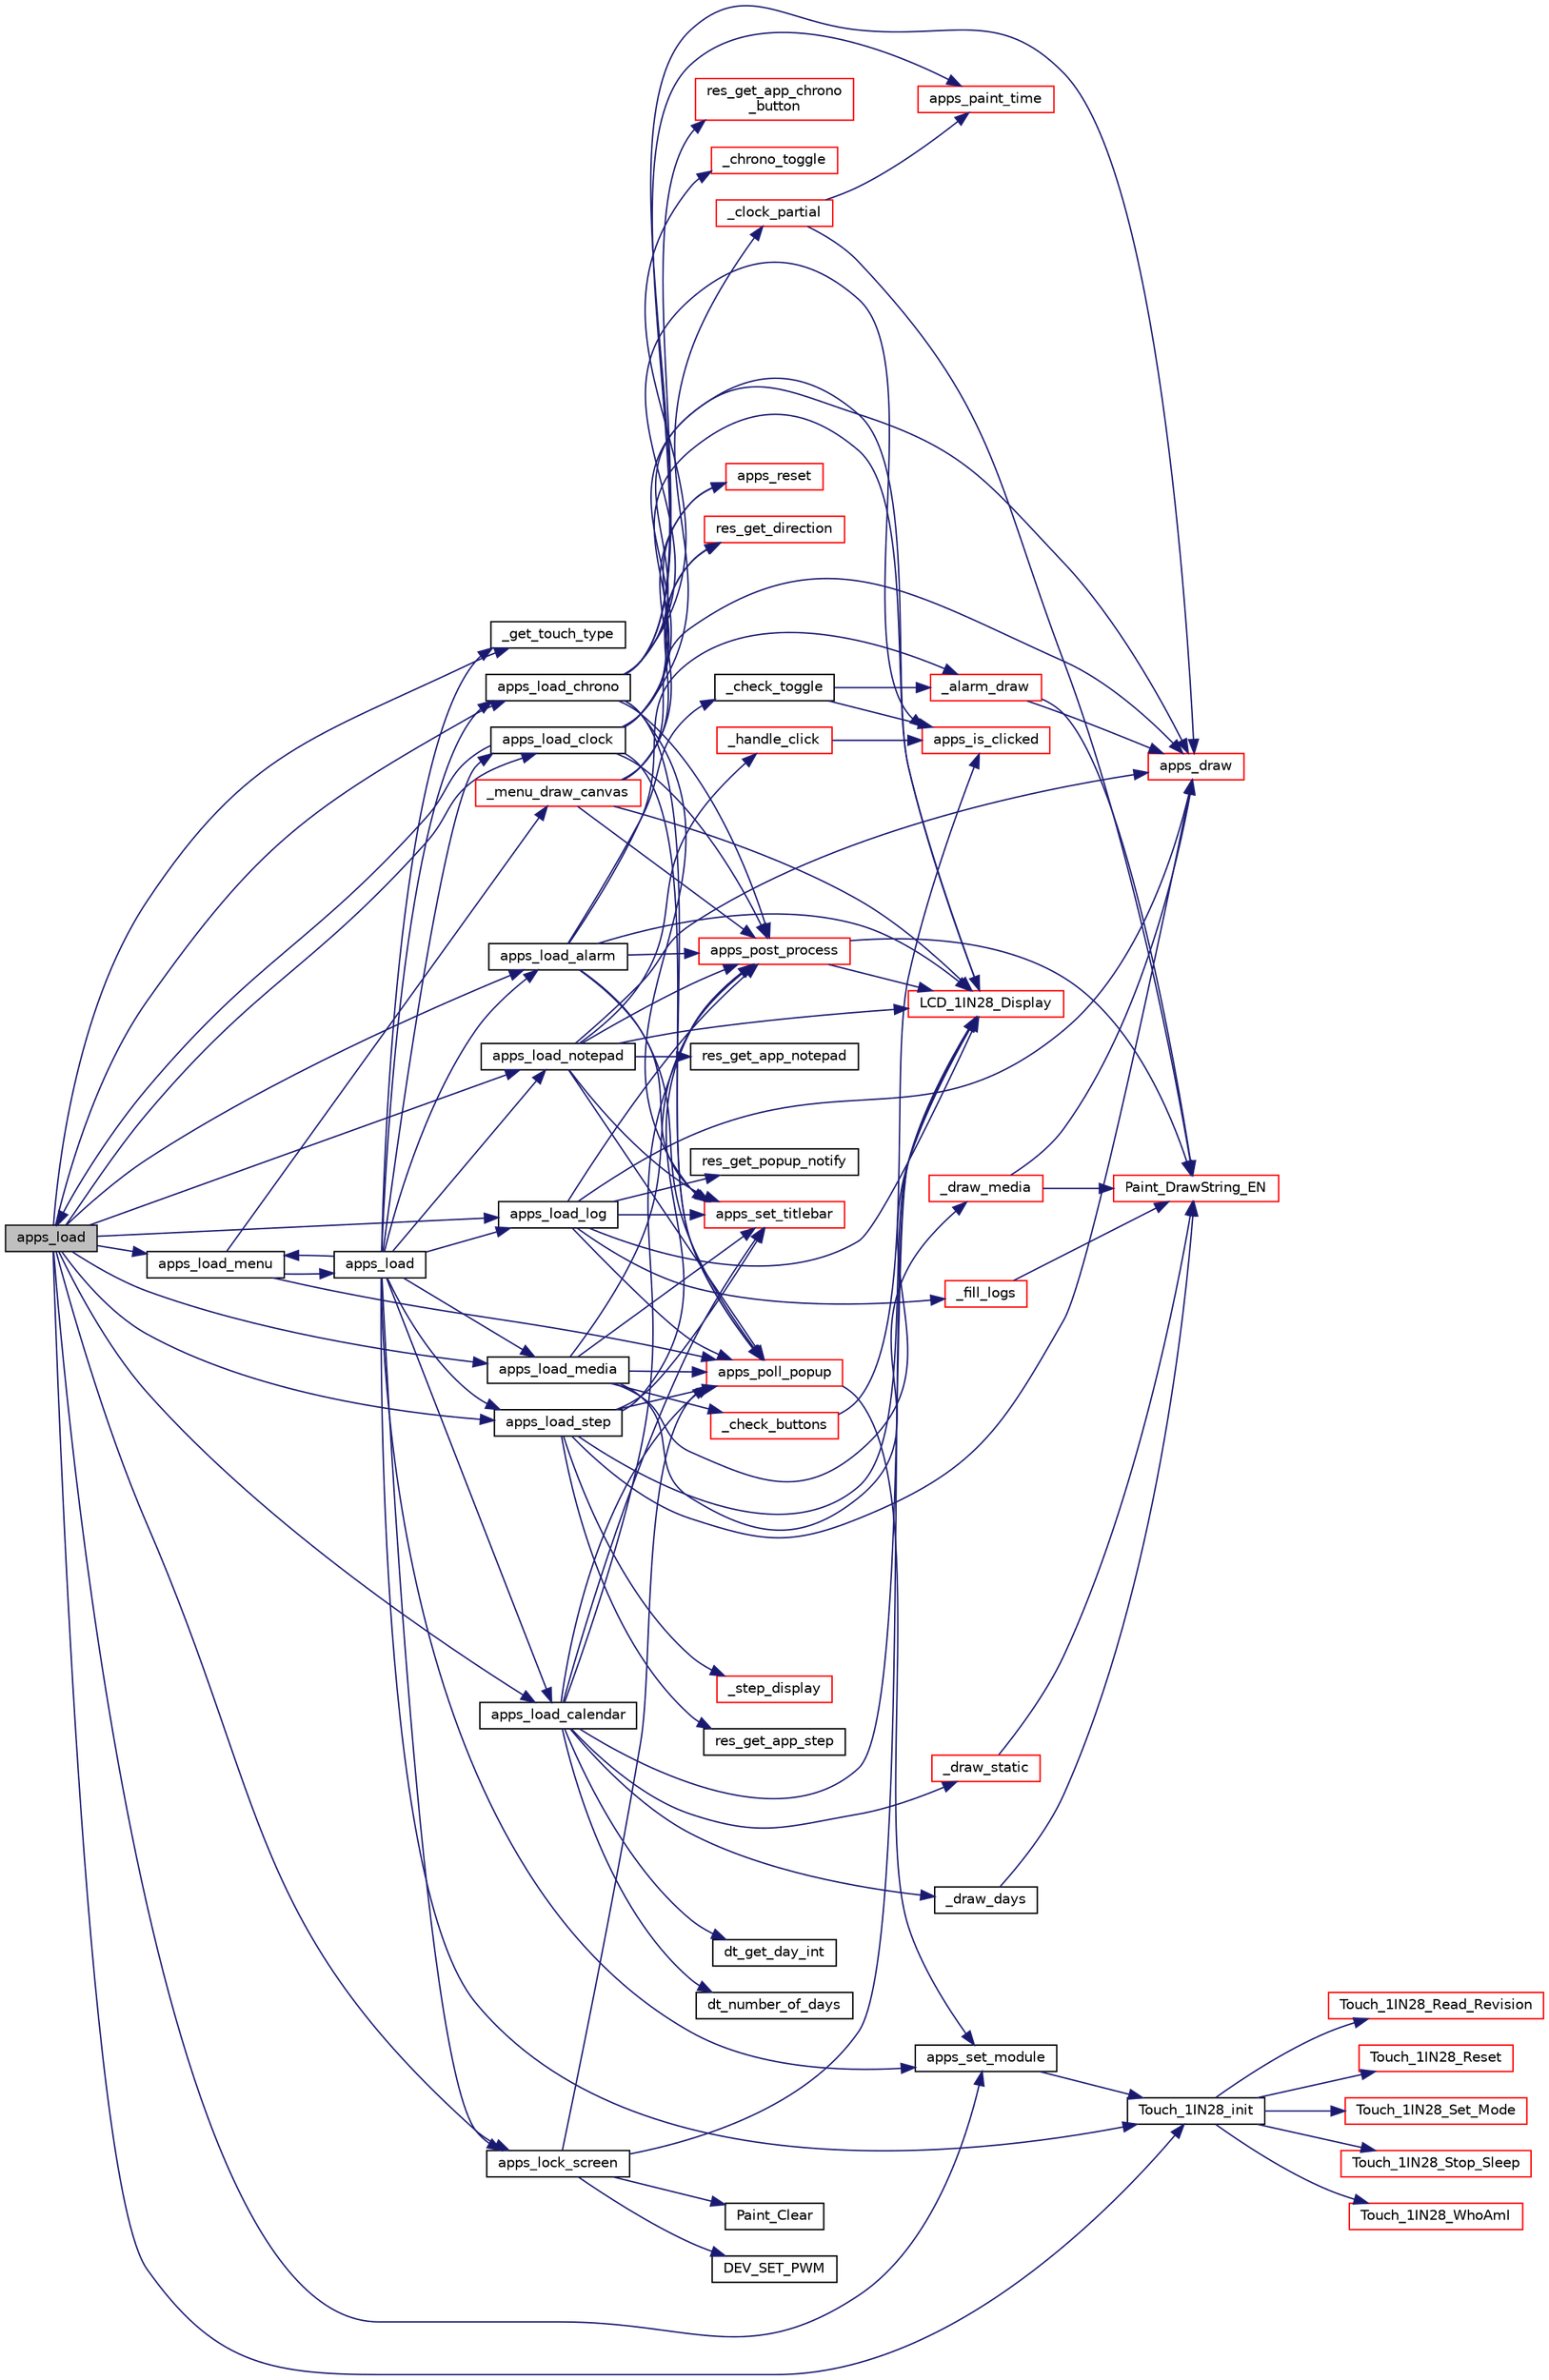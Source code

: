 digraph "apps_load"
{
 // LATEX_PDF_SIZE
  bgcolor="transparent";
  edge [fontname="Helvetica",fontsize="10",labelfontname="Helvetica",labelfontsize="10"];
  node [fontname="Helvetica",fontsize="10",shape=record];
  rankdir="LR";
  Node1 [label="apps_load",height=0.2,width=0.4,color="black", fillcolor="grey75", style="filled", fontcolor="black",tooltip=" "];
  Node1 -> Node2 [color="midnightblue",fontsize="10",style="solid",fontname="Helvetica"];
  Node2 [label="_get_touch_type",height=0.2,width=0.4,color="black",URL="$wp__apps_2src_2menu_8c.html#a2db5c993091ad870b033d7ec40579386",tooltip=" "];
  Node1 -> Node3 [color="midnightblue",fontsize="10",style="solid",fontname="Helvetica"];
  Node3 [label="apps_load_alarm",height=0.2,width=0.4,color="black",URL="$wp__apps_2src_2menu_8c.html#af9a78992896684684f382836c8b93f58",tooltip=" "];
  Node3 -> Node4 [color="midnightblue",fontsize="10",style="solid",fontname="Helvetica"];
  Node4 [label="_alarm_draw",height=0.2,width=0.4,color="red",URL="$wp__apps_2src_2alarm_8c.html#aa68c4c768a30fa6f4f3a20081fdc68fa",tooltip=" "];
  Node4 -> Node5 [color="midnightblue",fontsize="10",style="solid",fontname="Helvetica"];
  Node5 [label="apps_draw",height=0.2,width=0.4,color="red",URL="$apps_8h.html#a7a95cc0c9891f8f50a4ce8ff57820f0a",tooltip=" "];
  Node4 -> Node8 [color="midnightblue",fontsize="10",style="solid",fontname="Helvetica"];
  Node8 [label="Paint_DrawString_EN",height=0.2,width=0.4,color="red",URL="$GUI__Paint_8c.html#aa9154b1fb7a40d79798eccbc51761925",tooltip="function: Display the string parameter: Xstart ：X coordinate Ystart ：Y coordinate pString ：The first ..."];
  Node3 -> Node12 [color="midnightblue",fontsize="10",style="solid",fontname="Helvetica"];
  Node12 [label="_check_toggle",height=0.2,width=0.4,color="black",URL="$wp__apps_2src_2alarm_8c.html#ad452292554306cf646fff12c725782b2",tooltip=" "];
  Node12 -> Node4 [color="midnightblue",fontsize="10",style="solid",fontname="Helvetica"];
  Node12 -> Node13 [color="midnightblue",fontsize="10",style="solid",fontname="Helvetica"];
  Node13 [label="apps_is_clicked",height=0.2,width=0.4,color="red",URL="$apps_8h.html#a1abcbacc22cadcf3a2b3440c226db607",tooltip="Returns whether the selected area has been clicked @x_start - starting position x @y_start - starting..."];
  Node3 -> Node15 [color="midnightblue",fontsize="10",style="solid",fontname="Helvetica"];
  Node15 [label="apps_poll_popup",height=0.2,width=0.4,color="red",URL="$apps_8h.html#ac7a73b284d976fb2cad1ef6a2c7a55c0",tooltip="Checks for new pop-up events."];
  Node15 -> Node22 [color="midnightblue",fontsize="10",style="solid",fontname="Helvetica"];
  Node22 [label="apps_set_module",height=0.2,width=0.4,color="black",URL="$apps_8h.html#aa913f70e04a02a5dfa81c8c91250d510",tooltip="Initializes the given module @screen_type - Type of the screen, if there is @popup_type - Type of the..."];
  Node22 -> Node23 [color="midnightblue",fontsize="10",style="solid",fontname="Helvetica"];
  Node23 [label="Touch_1IN28_init",height=0.2,width=0.4,color="black",URL="$Touch__1in28_8c.html#ae5ed301b9ca70a465a6c93d4c416fff2",tooltip="function : screen initialization 屏幕初始化 parameter:"];
  Node23 -> Node24 [color="midnightblue",fontsize="10",style="solid",fontname="Helvetica"];
  Node24 [label="Touch_1IN28_Read_Revision",height=0.2,width=0.4,color="red",URL="$Touch__1in28_8c.html#a39d6870264c2cdb37d9d1e1eac5b62ed",tooltip="function : Read software version number 读取软件版本号 parameter:"];
  Node23 -> Node26 [color="midnightblue",fontsize="10",style="solid",fontname="Helvetica"];
  Node26 [label="Touch_1IN28_Reset",height=0.2,width=0.4,color="red",URL="$Touch__1in28_8c.html#aaf34bd412ddc76154908a7f6dd43f384",tooltip="function : reset touch 复位触摸 parameter:"];
  Node23 -> Node29 [color="midnightblue",fontsize="10",style="solid",fontname="Helvetica"];
  Node29 [label="Touch_1IN28_Set_Mode",height=0.2,width=0.4,color="red",URL="$Touch__1in28_8c.html#a4451bf226143a654058b0b9831485829",tooltip="function : Set touch mode 设置触摸模式 parameter:   mode = 0 gestures mode mode = 1 point mode mode = 2 mix..."];
  Node23 -> Node31 [color="midnightblue",fontsize="10",style="solid",fontname="Helvetica"];
  Node31 [label="Touch_1IN28_Stop_Sleep",height=0.2,width=0.4,color="red",URL="$Touch__1in28_8c.html#a05931da08d4d9567eb7b2b193143ff45",tooltip="function : exit sleep mode 退出休眠模式 parameter:"];
  Node23 -> Node32 [color="midnightblue",fontsize="10",style="solid",fontname="Helvetica"];
  Node32 [label="Touch_1IN28_WhoAmI",height=0.2,width=0.4,color="red",URL="$Touch__1in28_8c.html#ae09de88d450a31f365cfd38729a9a9be",tooltip="| File : Touch_1IN28.c | Author : Waveshare team | Function : Hardware underlying interface | Info : ..."];
  Node3 -> Node33 [color="midnightblue",fontsize="10",style="solid",fontname="Helvetica"];
  Node33 [label="apps_post_process",height=0.2,width=0.4,color="red",URL="$apps_8h.html#a329ee8032f9cc7781b49495819051695",tooltip="Retrieves the status from various sources and draws to the buffer @is_cb - Whether this function is c..."];
  Node33 -> Node35 [color="midnightblue",fontsize="10",style="solid",fontname="Helvetica"];
  Node35 [label="LCD_1IN28_Display",height=0.2,width=0.4,color="red",URL="$LCD__1in28_8c.html#a620a570daf64d54494b768ac4707392c",tooltip="function : Sends the image buffer in RAM to displays parameter:"];
  Node33 -> Node8 [color="midnightblue",fontsize="10",style="solid",fontname="Helvetica"];
  Node3 -> Node42 [color="midnightblue",fontsize="10",style="solid",fontname="Helvetica"];
  Node42 [label="apps_set_titlebar",height=0.2,width=0.4,color="red",URL="$apps_8h.html#ae0e0b39421fea8ca700d22ca1a2a3eeb",tooltip=" "];
  Node3 -> Node35 [color="midnightblue",fontsize="10",style="solid",fontname="Helvetica"];
  Node1 -> Node64 [color="midnightblue",fontsize="10",style="solid",fontname="Helvetica"];
  Node64 [label="apps_load_calendar",height=0.2,width=0.4,color="black",URL="$wp__apps_2src_2menu_8c.html#a0e4523a396a7aba4a279873c92c333ff",tooltip=" "];
  Node64 -> Node65 [color="midnightblue",fontsize="10",style="solid",fontname="Helvetica"];
  Node65 [label="_draw_days",height=0.2,width=0.4,color="black",URL="$calendar_8c.html#ab63ab2f4e3763ba811de66ccfab7f55c",tooltip=" "];
  Node65 -> Node8 [color="midnightblue",fontsize="10",style="solid",fontname="Helvetica"];
  Node64 -> Node66 [color="midnightblue",fontsize="10",style="solid",fontname="Helvetica"];
  Node66 [label="_draw_static",height=0.2,width=0.4,color="red",URL="$calendar_8c.html#a3160c3c96db4de3d2452e16d3a566a9f",tooltip=" "];
  Node66 -> Node8 [color="midnightblue",fontsize="10",style="solid",fontname="Helvetica"];
  Node64 -> Node15 [color="midnightblue",fontsize="10",style="solid",fontname="Helvetica"];
  Node64 -> Node33 [color="midnightblue",fontsize="10",style="solid",fontname="Helvetica"];
  Node64 -> Node42 [color="midnightblue",fontsize="10",style="solid",fontname="Helvetica"];
  Node64 -> Node67 [color="midnightblue",fontsize="10",style="solid",fontname="Helvetica"];
  Node67 [label="dt_get_day_int",height=0.2,width=0.4,color="black",URL="$dates_8c.html#a93aab74711b7f6e861569b7b52af4ea7",tooltip=" "];
  Node64 -> Node68 [color="midnightblue",fontsize="10",style="solid",fontname="Helvetica"];
  Node68 [label="dt_number_of_days",height=0.2,width=0.4,color="black",URL="$dates_8c.html#a92c48b6464151256a09f8807efcf7bea",tooltip=" "];
  Node64 -> Node35 [color="midnightblue",fontsize="10",style="solid",fontname="Helvetica"];
  Node1 -> Node69 [color="midnightblue",fontsize="10",style="solid",fontname="Helvetica"];
  Node69 [label="apps_load_chrono",height=0.2,width=0.4,color="black",URL="$wp__apps_2src_2menu_8c.html#a836c2fc6f4b962a0ff50543b7012ff30",tooltip=" "];
  Node69 -> Node70 [color="midnightblue",fontsize="10",style="solid",fontname="Helvetica"];
  Node70 [label="_chrono_toggle",height=0.2,width=0.4,color="red",URL="$chrono_8c.html#a489227bd2e5415268ecbfe30062b3093",tooltip="Starts/cancels a Stopwatch _scr_chrono_cb event which periodically updates the timer."];
  Node69 -> Node5 [color="midnightblue",fontsize="10",style="solid",fontname="Helvetica"];
  Node69 -> Node13 [color="midnightblue",fontsize="10",style="solid",fontname="Helvetica"];
  Node69 -> Node20 [color="midnightblue",fontsize="10",style="solid",fontname="Helvetica"];
  Node20 [label="apps_paint_time",height=0.2,width=0.4,color="red",URL="$apps_8h.html#aeb9a5f1ad6e54e82e33d46e47f9403e5",tooltip="UI Utilities."];
  Node69 -> Node15 [color="midnightblue",fontsize="10",style="solid",fontname="Helvetica"];
  Node69 -> Node33 [color="midnightblue",fontsize="10",style="solid",fontname="Helvetica"];
  Node69 -> Node42 [color="midnightblue",fontsize="10",style="solid",fontname="Helvetica"];
  Node69 -> Node35 [color="midnightblue",fontsize="10",style="solid",fontname="Helvetica"];
  Node69 -> Node72 [color="midnightblue",fontsize="10",style="solid",fontname="Helvetica"];
  Node72 [label="res_get_app_chrono\l_button",height=0.2,width=0.4,color="red",URL="$resources_8h.html#a48a24cacd57b8d491b572338253ea85b",tooltip=" "];
  Node1 -> Node73 [color="midnightblue",fontsize="10",style="solid",fontname="Helvetica"];
  Node73 [label="apps_load_clock",height=0.2,width=0.4,color="black",URL="$wp__apps_2src_2menu_8c.html#aa0b6187011c0d0a9eec869fe68a10540",tooltip=" "];
  Node73 -> Node74 [color="midnightblue",fontsize="10",style="solid",fontname="Helvetica"];
  Node74 [label="_clock_partial",height=0.2,width=0.4,color="red",URL="$clock_8c.html#ac0a0b43b98ceb343499e46fd614016c0",tooltip=" "];
  Node74 -> Node20 [color="midnightblue",fontsize="10",style="solid",fontname="Helvetica"];
  Node74 -> Node8 [color="midnightblue",fontsize="10",style="solid",fontname="Helvetica"];
  Node73 -> Node5 [color="midnightblue",fontsize="10",style="solid",fontname="Helvetica"];
  Node73 -> Node1 [color="midnightblue",fontsize="10",style="solid",fontname="Helvetica"];
  Node73 -> Node15 [color="midnightblue",fontsize="10",style="solid",fontname="Helvetica"];
  Node73 -> Node33 [color="midnightblue",fontsize="10",style="solid",fontname="Helvetica"];
  Node73 -> Node76 [color="midnightblue",fontsize="10",style="solid",fontname="Helvetica"];
  Node76 [label="apps_reset",height=0.2,width=0.4,color="red",URL="$apps_8h.html#a943f1471b13bd65becbf3af2c02c4a82",tooltip=" "];
  Node73 -> Node35 [color="midnightblue",fontsize="10",style="solid",fontname="Helvetica"];
  Node73 -> Node77 [color="midnightblue",fontsize="10",style="solid",fontname="Helvetica"];
  Node77 [label="res_get_direction",height=0.2,width=0.4,color="red",URL="$resources_8h.html#a95003dd98836fc5519af367c1cf611ee",tooltip=" "];
  Node1 -> Node78 [color="midnightblue",fontsize="10",style="solid",fontname="Helvetica"];
  Node78 [label="apps_load_log",height=0.2,width=0.4,color="black",URL="$wp__apps_2src_2menu_8c.html#a38dc48ad493a397ffc5b63fc742026ae",tooltip=" "];
  Node78 -> Node79 [color="midnightblue",fontsize="10",style="solid",fontname="Helvetica"];
  Node79 [label="_fill_logs",height=0.2,width=0.4,color="red",URL="$debugger_8c.html#a85f351bda992df619517f9706d8bc662",tooltip=" "];
  Node79 -> Node8 [color="midnightblue",fontsize="10",style="solid",fontname="Helvetica"];
  Node78 -> Node5 [color="midnightblue",fontsize="10",style="solid",fontname="Helvetica"];
  Node78 -> Node15 [color="midnightblue",fontsize="10",style="solid",fontname="Helvetica"];
  Node78 -> Node33 [color="midnightblue",fontsize="10",style="solid",fontname="Helvetica"];
  Node78 -> Node42 [color="midnightblue",fontsize="10",style="solid",fontname="Helvetica"];
  Node78 -> Node35 [color="midnightblue",fontsize="10",style="solid",fontname="Helvetica"];
  Node78 -> Node61 [color="midnightblue",fontsize="10",style="solid",fontname="Helvetica"];
  Node61 [label="res_get_popup_notify",height=0.2,width=0.4,color="black",URL="$resources_8h.html#a2db2d5009288e921cfbec3541fca5fad",tooltip=" "];
  Node1 -> Node80 [color="midnightblue",fontsize="10",style="solid",fontname="Helvetica"];
  Node80 [label="apps_load_media",height=0.2,width=0.4,color="black",URL="$wp__apps_2src_2menu_8c.html#a5c930918739e279079ec0940e36e8588",tooltip=" "];
  Node80 -> Node81 [color="midnightblue",fontsize="10",style="solid",fontname="Helvetica"];
  Node81 [label="_check_buttons",height=0.2,width=0.4,color="red",URL="$wp__apps_2src_2media_8c.html#a6843f703ac558843b4a9294fb5428098",tooltip=" "];
  Node81 -> Node13 [color="midnightblue",fontsize="10",style="solid",fontname="Helvetica"];
  Node80 -> Node82 [color="midnightblue",fontsize="10",style="solid",fontname="Helvetica"];
  Node82 [label="_draw_media",height=0.2,width=0.4,color="red",URL="$wp__apps_2src_2media_8c.html#a36b39738d5920de4a17c4199bcb1a69d",tooltip=" "];
  Node82 -> Node5 [color="midnightblue",fontsize="10",style="solid",fontname="Helvetica"];
  Node82 -> Node8 [color="midnightblue",fontsize="10",style="solid",fontname="Helvetica"];
  Node80 -> Node15 [color="midnightblue",fontsize="10",style="solid",fontname="Helvetica"];
  Node80 -> Node33 [color="midnightblue",fontsize="10",style="solid",fontname="Helvetica"];
  Node80 -> Node42 [color="midnightblue",fontsize="10",style="solid",fontname="Helvetica"];
  Node80 -> Node35 [color="midnightblue",fontsize="10",style="solid",fontname="Helvetica"];
  Node1 -> Node84 [color="midnightblue",fontsize="10",style="solid",fontname="Helvetica"];
  Node84 [label="apps_load_menu",height=0.2,width=0.4,color="black",URL="$wp__apps_2src_2menu_8c.html#a058122d9c223c326e715a51692d922be",tooltip=" "];
  Node84 -> Node85 [color="midnightblue",fontsize="10",style="solid",fontname="Helvetica"];
  Node85 [label="_menu_draw_canvas",height=0.2,width=0.4,color="red",URL="$wp__apps_2src_2menu_8c.html#ad4749728da9d6d025a599813f7c38a6a",tooltip=" "];
  Node85 -> Node5 [color="midnightblue",fontsize="10",style="solid",fontname="Helvetica"];
  Node85 -> Node33 [color="midnightblue",fontsize="10",style="solid",fontname="Helvetica"];
  Node85 -> Node76 [color="midnightblue",fontsize="10",style="solid",fontname="Helvetica"];
  Node85 -> Node35 [color="midnightblue",fontsize="10",style="solid",fontname="Helvetica"];
  Node85 -> Node77 [color="midnightblue",fontsize="10",style="solid",fontname="Helvetica"];
  Node84 -> Node87 [color="midnightblue",fontsize="10",style="solid",fontname="Helvetica"];
  Node87 [label="apps_load",height=0.2,width=0.4,color="black",URL="$wp__apps_2src_2menu_8c.html#aa284481cc7f5081845858da0d94b6d51",tooltip=" "];
  Node87 -> Node2 [color="midnightblue",fontsize="10",style="solid",fontname="Helvetica"];
  Node87 -> Node3 [color="midnightblue",fontsize="10",style="solid",fontname="Helvetica"];
  Node87 -> Node64 [color="midnightblue",fontsize="10",style="solid",fontname="Helvetica"];
  Node87 -> Node69 [color="midnightblue",fontsize="10",style="solid",fontname="Helvetica"];
  Node87 -> Node73 [color="midnightblue",fontsize="10",style="solid",fontname="Helvetica"];
  Node87 -> Node78 [color="midnightblue",fontsize="10",style="solid",fontname="Helvetica"];
  Node87 -> Node80 [color="midnightblue",fontsize="10",style="solid",fontname="Helvetica"];
  Node87 -> Node84 [color="midnightblue",fontsize="10",style="solid",fontname="Helvetica"];
  Node87 -> Node88 [color="midnightblue",fontsize="10",style="solid",fontname="Helvetica"];
  Node88 [label="apps_load_notepad",height=0.2,width=0.4,color="black",URL="$wp__apps_2src_2menu_8c.html#a54c1ec8891963e60e3716e6728f61291",tooltip=" "];
  Node88 -> Node89 [color="midnightblue",fontsize="10",style="solid",fontname="Helvetica"];
  Node89 [label="_handle_click",height=0.2,width=0.4,color="red",URL="$wp__apps_2src_2notepad_8c.html#a4187598ad66d13341bf4fb7764ba6d69",tooltip=" "];
  Node89 -> Node13 [color="midnightblue",fontsize="10",style="solid",fontname="Helvetica"];
  Node88 -> Node5 [color="midnightblue",fontsize="10",style="solid",fontname="Helvetica"];
  Node88 -> Node15 [color="midnightblue",fontsize="10",style="solid",fontname="Helvetica"];
  Node88 -> Node33 [color="midnightblue",fontsize="10",style="solid",fontname="Helvetica"];
  Node88 -> Node42 [color="midnightblue",fontsize="10",style="solid",fontname="Helvetica"];
  Node88 -> Node35 [color="midnightblue",fontsize="10",style="solid",fontname="Helvetica"];
  Node88 -> Node92 [color="midnightblue",fontsize="10",style="solid",fontname="Helvetica"];
  Node92 [label="res_get_app_notepad",height=0.2,width=0.4,color="black",URL="$resources_8h.html#a9cae4d01241ae5583b3f9483d9da5306",tooltip=" "];
  Node87 -> Node93 [color="midnightblue",fontsize="10",style="solid",fontname="Helvetica"];
  Node93 [label="apps_load_step",height=0.2,width=0.4,color="black",URL="$wp__apps_2src_2menu_8c.html#af9beef752a3bd847ce74e5d318525f9f",tooltip=" "];
  Node93 -> Node94 [color="midnightblue",fontsize="10",style="solid",fontname="Helvetica"];
  Node94 [label="_step_display",height=0.2,width=0.4,color="red",URL="$pedometer_8c.html#a310c451714f3112b24323bdc54639798",tooltip=" "];
  Node93 -> Node5 [color="midnightblue",fontsize="10",style="solid",fontname="Helvetica"];
  Node93 -> Node15 [color="midnightblue",fontsize="10",style="solid",fontname="Helvetica"];
  Node93 -> Node33 [color="midnightblue",fontsize="10",style="solid",fontname="Helvetica"];
  Node93 -> Node42 [color="midnightblue",fontsize="10",style="solid",fontname="Helvetica"];
  Node93 -> Node35 [color="midnightblue",fontsize="10",style="solid",fontname="Helvetica"];
  Node93 -> Node95 [color="midnightblue",fontsize="10",style="solid",fontname="Helvetica"];
  Node95 [label="res_get_app_step",height=0.2,width=0.4,color="black",URL="$resources_8h.html#a925ab0080593db41013fe9695e6cb49b",tooltip=" "];
  Node87 -> Node96 [color="midnightblue",fontsize="10",style="solid",fontname="Helvetica"];
  Node96 [label="apps_lock_screen",height=0.2,width=0.4,color="black",URL="$wp__apps_2src_2menu_8c.html#ac9f194310b6e18cec3a1c8fcee119d20",tooltip=" "];
  Node96 -> Node15 [color="midnightblue",fontsize="10",style="solid",fontname="Helvetica"];
  Node96 -> Node97 [color="midnightblue",fontsize="10",style="solid",fontname="Helvetica"];
  Node97 [label="DEV_SET_PWM",height=0.2,width=0.4,color="black",URL="$DEV__Config_8c.html#a3b602fed1857f52b0e43908e4f8e9daa",tooltip=" "];
  Node96 -> Node35 [color="midnightblue",fontsize="10",style="solid",fontname="Helvetica"];
  Node96 -> Node98 [color="midnightblue",fontsize="10",style="solid",fontname="Helvetica"];
  Node98 [label="Paint_Clear",height=0.2,width=0.4,color="black",URL="$GUI__Paint_8c.html#aad8e8539af8008254dcee688d683a311",tooltip="function: Clear the color of the picture parameter: Color : Painted colors"];
  Node87 -> Node22 [color="midnightblue",fontsize="10",style="solid",fontname="Helvetica"];
  Node87 -> Node23 [color="midnightblue",fontsize="10",style="solid",fontname="Helvetica"];
  Node84 -> Node15 [color="midnightblue",fontsize="10",style="solid",fontname="Helvetica"];
  Node1 -> Node88 [color="midnightblue",fontsize="10",style="solid",fontname="Helvetica"];
  Node1 -> Node93 [color="midnightblue",fontsize="10",style="solid",fontname="Helvetica"];
  Node1 -> Node96 [color="midnightblue",fontsize="10",style="solid",fontname="Helvetica"];
  Node1 -> Node22 [color="midnightblue",fontsize="10",style="solid",fontname="Helvetica"];
  Node1 -> Node23 [color="midnightblue",fontsize="10",style="solid",fontname="Helvetica"];
}
